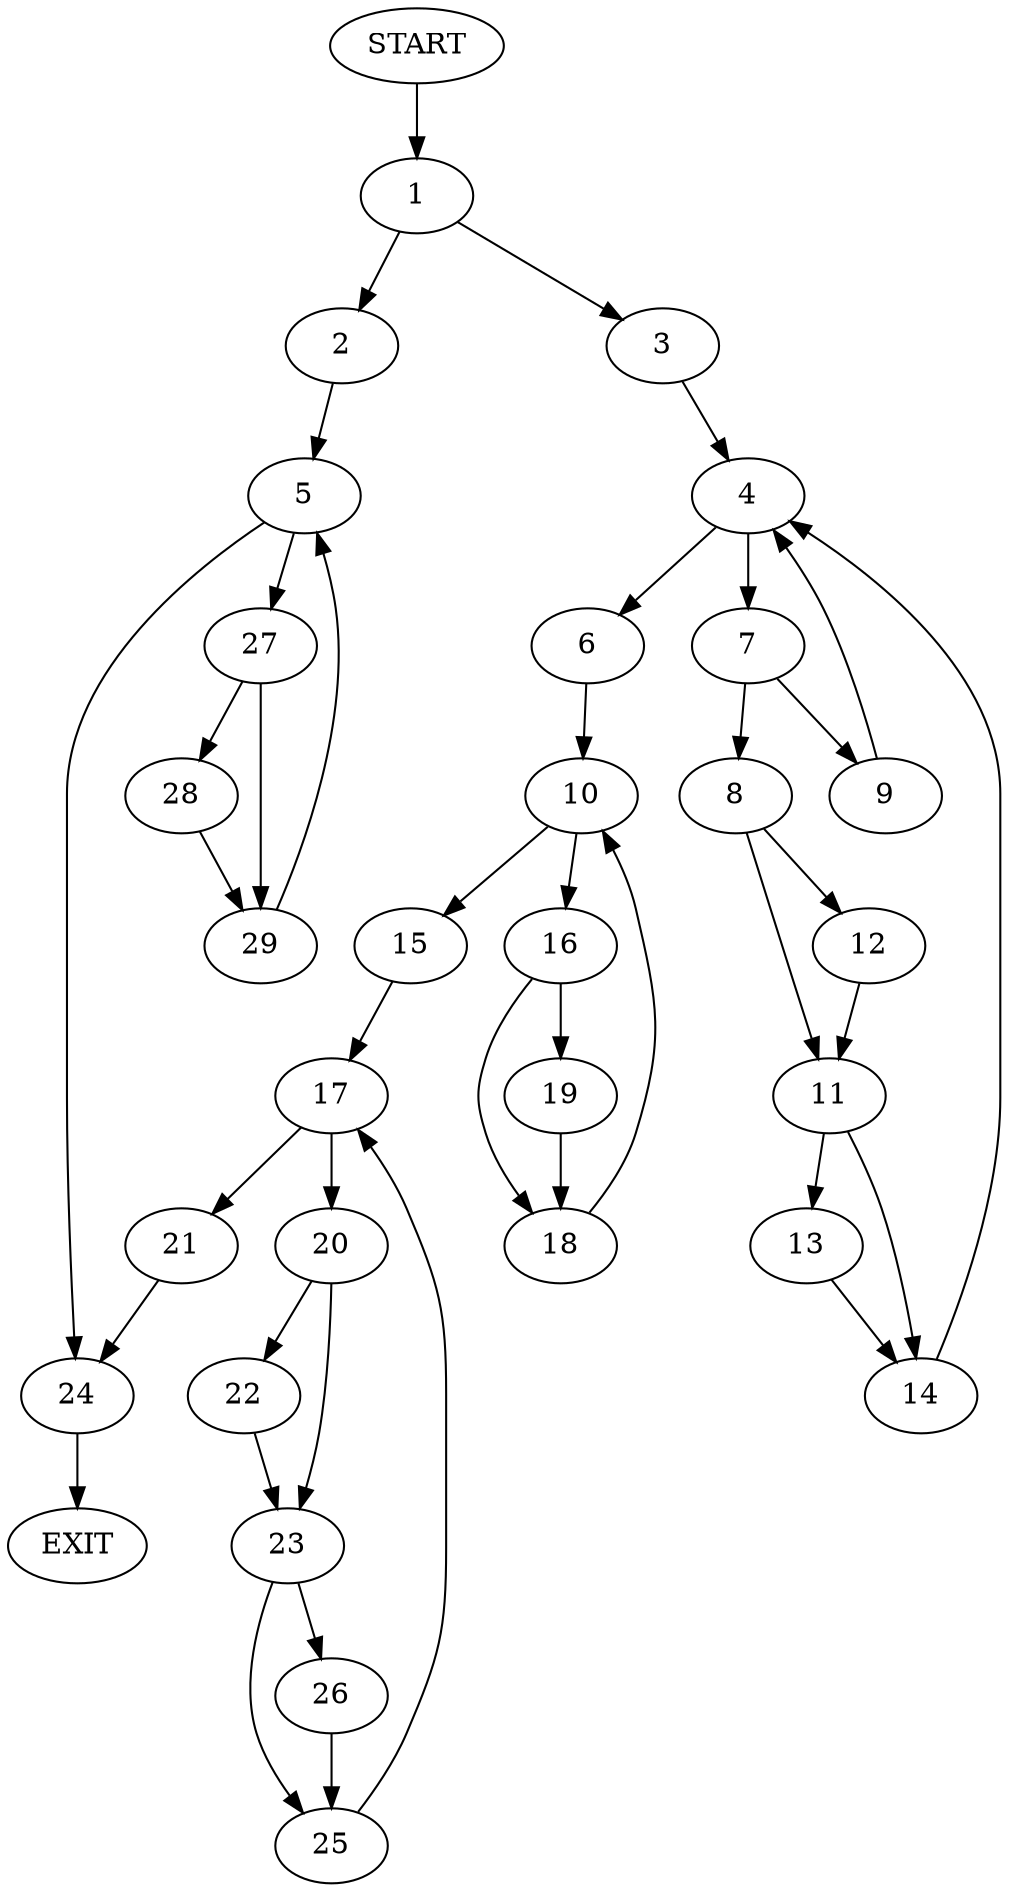 digraph {
0 [label="START"]
30 [label="EXIT"]
0 -> 1
1 -> 2
1 -> 3
3 -> 4
2 -> 5
4 -> 6
4 -> 7
7 -> 8
7 -> 9
6 -> 10
8 -> 11
8 -> 12
9 -> 4
12 -> 11
11 -> 13
11 -> 14
14 -> 4
13 -> 14
10 -> 15
10 -> 16
15 -> 17
16 -> 18
16 -> 19
18 -> 10
19 -> 18
17 -> 20
17 -> 21
20 -> 22
20 -> 23
21 -> 24
23 -> 25
23 -> 26
22 -> 23
26 -> 25
25 -> 17
24 -> 30
5 -> 27
5 -> 24
27 -> 28
27 -> 29
28 -> 29
29 -> 5
}
